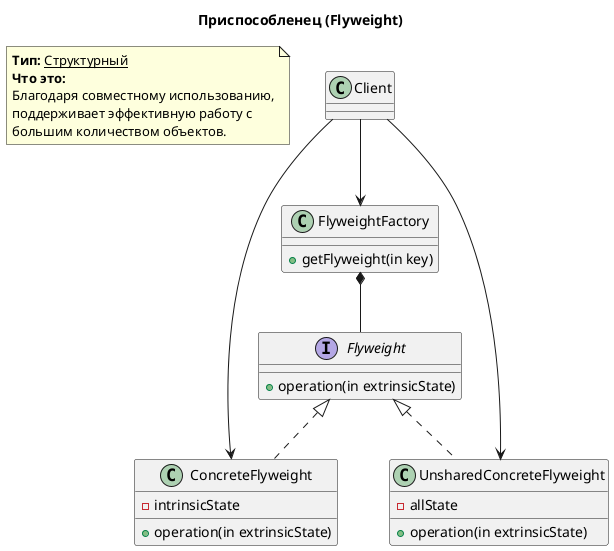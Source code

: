 @startuml

title Приспособленец (Flyweight)

note as INFO
<b>Тип:</b> <u>Структурный</u>
<b>Что это:</b>
Благодаря совместному использованию,
поддерживает эффективную работу с
большим количеством объектов.
endnote

class Client
class FlyweightFactory{
    +getFlyweight(in key)
}
interface Flyweight{
    +operation(in extrinsicState)
}
class ConcreteFlyweight{
    -intrinsicState
    +operation(in extrinsicState)
}
class UnsharedConcreteFlyweight{
    -allState
    +operation(in extrinsicState)
}

Client --> FlyweightFactory
Client --> ConcreteFlyweight
Client --> UnsharedConcreteFlyweight
FlyweightFactory *-- Flyweight
Flyweight <|.. ConcreteFlyweight
Flyweight <|.. UnsharedConcreteFlyweight

@enduml